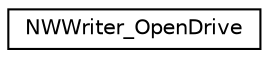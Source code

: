 digraph "Graphical Class Hierarchy"
{
  edge [fontname="Helvetica",fontsize="10",labelfontname="Helvetica",labelfontsize="10"];
  node [fontname="Helvetica",fontsize="10",shape=record];
  rankdir="LR";
  Node0 [label="NWWriter_OpenDrive",height=0.2,width=0.4,color="black", fillcolor="white", style="filled",URL="$dc/d54/class_n_w_writer___open_drive.html",tooltip="Exporter writing networks using the openDRIVE format. "];
}
